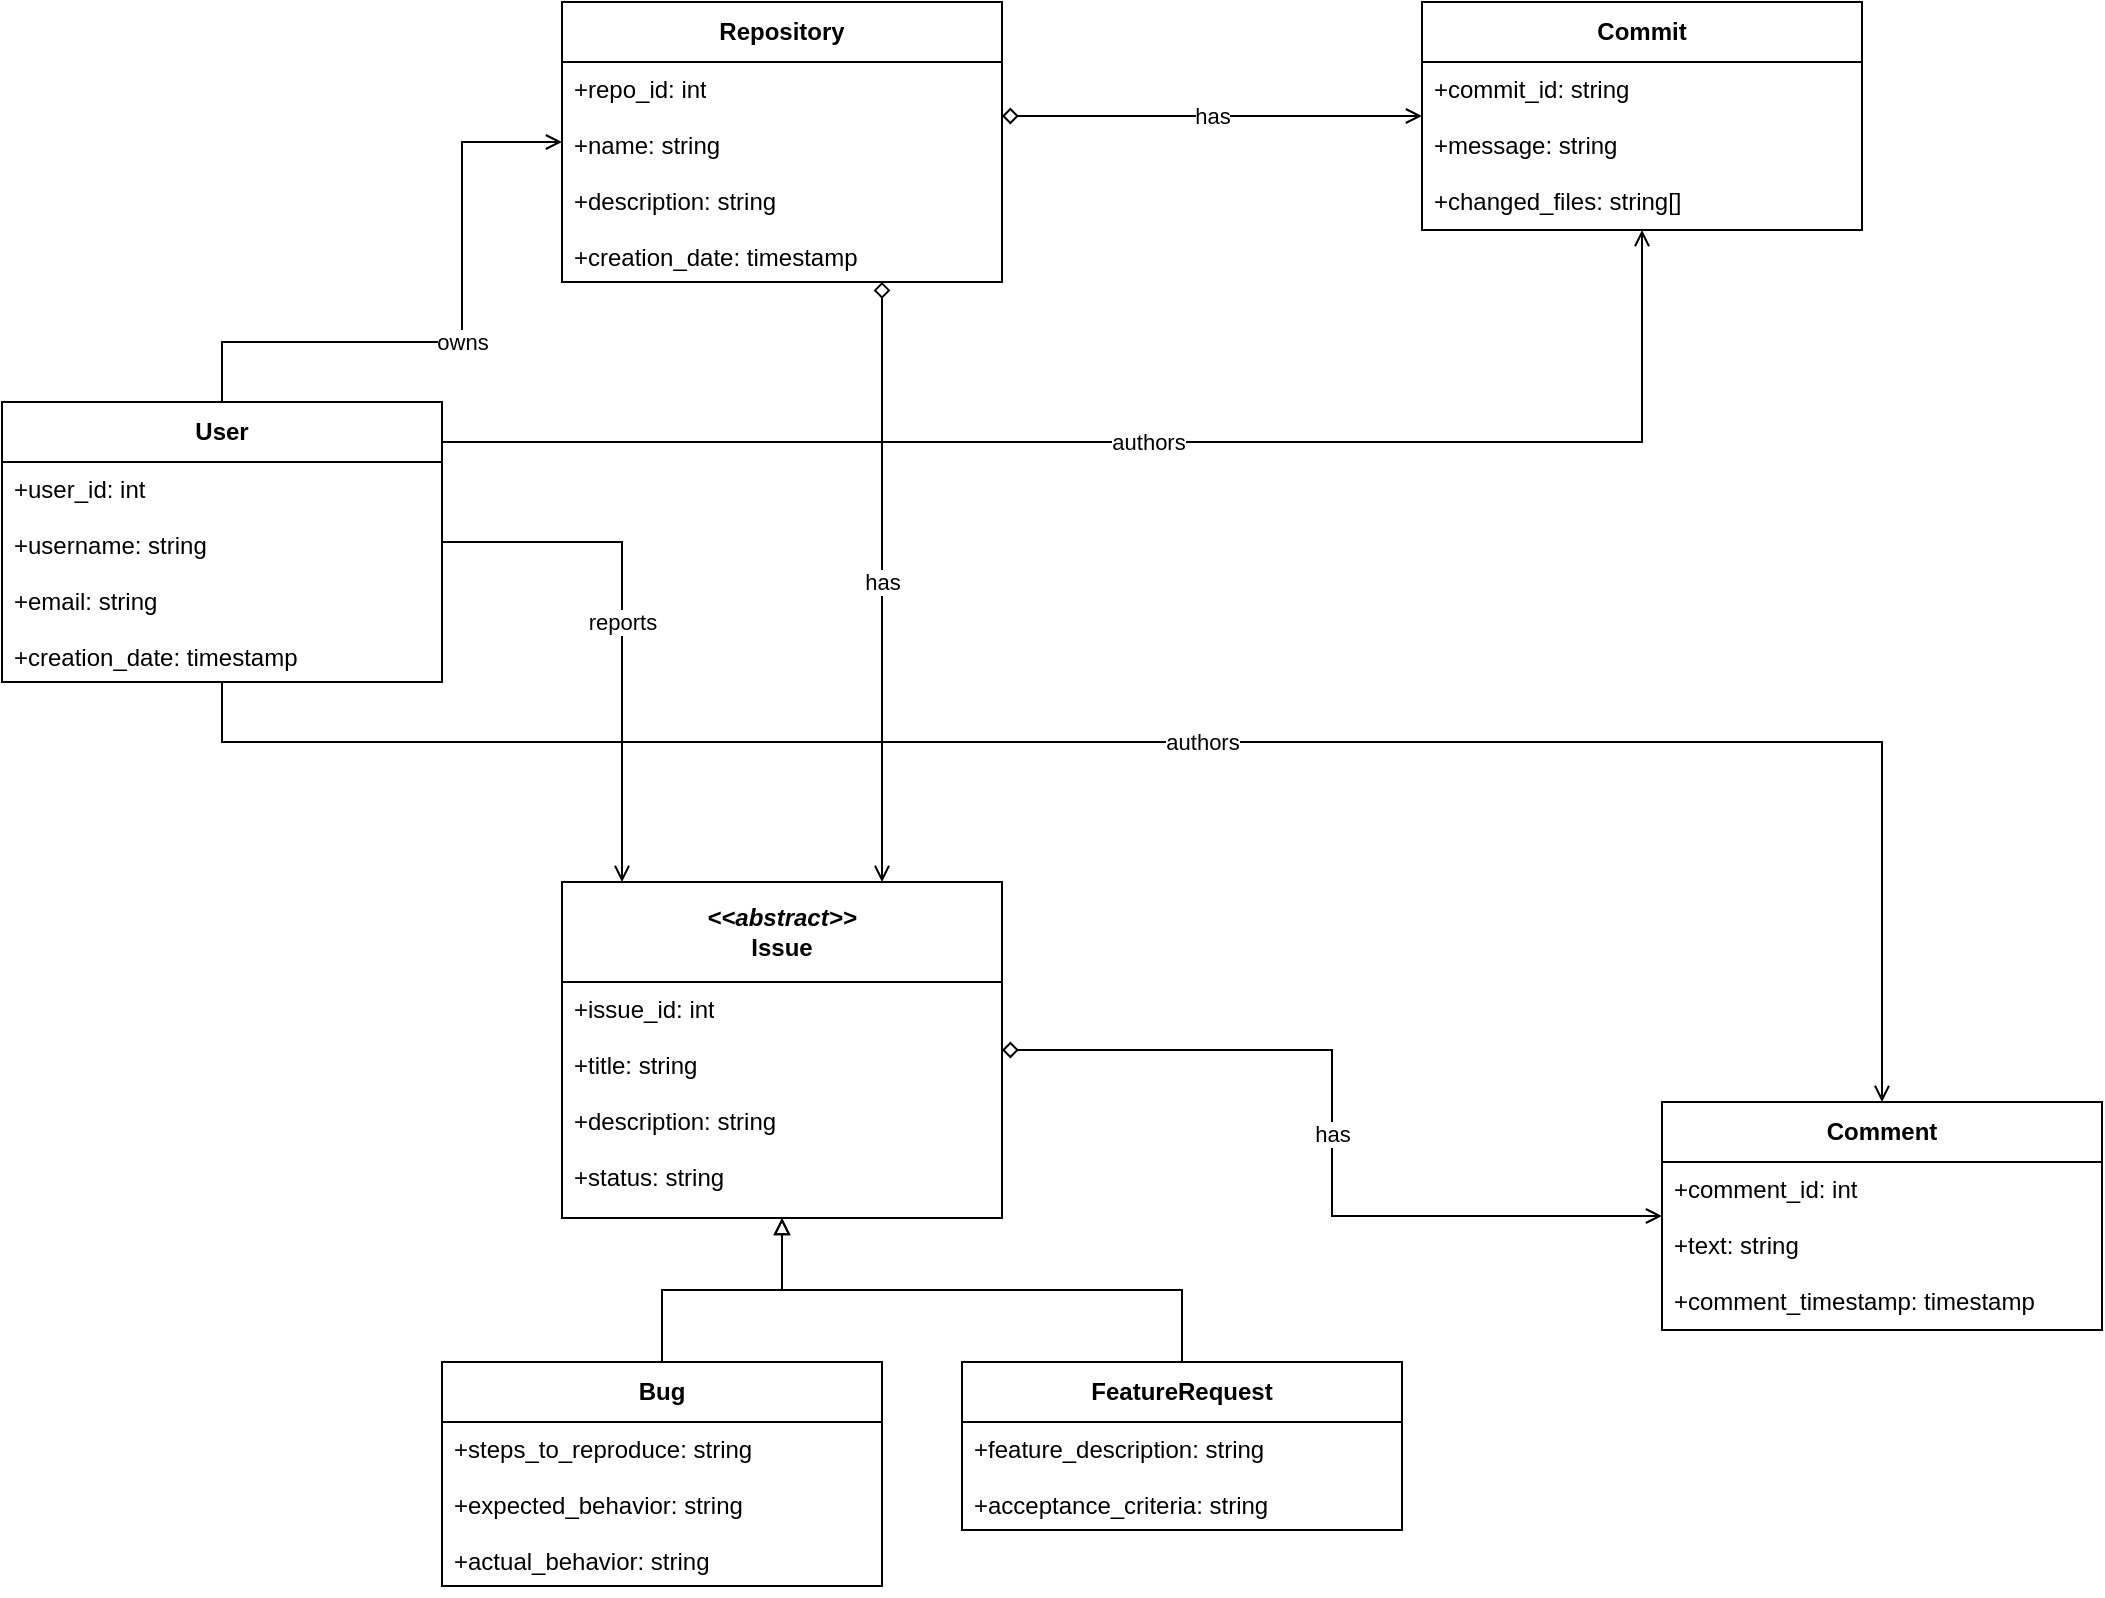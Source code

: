<mxfile version="28.0.7">
  <diagram name="Page-1" id="z8W5Kwte8dA9fXcf1jvp">
    <mxGraphModel dx="1121" dy="505" grid="1" gridSize="10" guides="1" tooltips="1" connect="1" arrows="1" fold="1" page="1" pageScale="1" pageWidth="1200" pageHeight="1200" math="0" shadow="0">
      <root>
        <mxCell id="0" />
        <mxCell id="1" parent="0" />
        <mxCell id="user-class" value="User" style="swimlane;fontStyle=1;childLayout=stackLayout;horizontal=1;startSize=30;fillColor=#ffffff;horizontalStack=0;resizeParent=1;resizeParentMax=0;resizeLast=0;collapsible=1;marginBottom=0;whiteSpace=wrap;html=1;" parent="1" vertex="1">
          <mxGeometry x="40" y="280" width="220" height="140" as="geometry" />
        </mxCell>
        <mxCell id="user-attr-1" value="+user_id: int" style="text;strokeColor=none;fillColor=none;align=left;verticalAlign=top;spacingLeft=4;spacingRight=4;overflow=hidden;rotatable=0;points=[[0,0.5],[1,0.5]];portConstraint=eastwest;whiteSpace=wrap;html=1;" parent="user-class" vertex="1">
          <mxGeometry y="30" width="220" height="28" as="geometry" />
        </mxCell>
        <mxCell id="user-attr-2" value="+username: string" style="text;strokeColor=none;fillColor=none;align=left;verticalAlign=top;spacingLeft=4;spacingRight=4;overflow=hidden;rotatable=0;points=[[0,0.5],[1,0.5]];portConstraint=eastwest;whiteSpace=wrap;html=1;" parent="user-class" vertex="1">
          <mxGeometry y="58" width="220" height="28" as="geometry" />
        </mxCell>
        <mxCell id="user-attr-3" value="+email: string" style="text;strokeColor=none;fillColor=none;align=left;verticalAlign=top;spacingLeft=4;spacingRight=4;overflow=hidden;rotatable=0;points=[[0,0.5],[1,0.5]];portConstraint=eastwest;whiteSpace=wrap;html=1;" parent="user-class" vertex="1">
          <mxGeometry y="86" width="220" height="28" as="geometry" />
        </mxCell>
        <mxCell id="user-attr-4" value="+creation_date: timestamp" style="text;strokeColor=none;fillColor=none;align=left;verticalAlign=top;spacingLeft=4;spacingRight=4;overflow=hidden;rotatable=0;points=[[0,0.5],[1,0.5]];portConstraint=eastwest;whiteSpace=wrap;html=1;" parent="user-class" vertex="1">
          <mxGeometry y="114" width="220" height="28" as="geometry" />
        </mxCell>
        <mxCell id="repo-class" value="Repository" style="swimlane;fontStyle=1;childLayout=stackLayout;horizontal=1;startSize=30;fillColor=#ffffff;horizontalStack=0;resizeParent=1;resizeParentMax=0;resizeLast=0;collapsible=1;marginBottom=0;whiteSpace=wrap;html=1;" parent="1" vertex="1">
          <mxGeometry x="320" y="80" width="220" height="140" as="geometry" />
        </mxCell>
        <mxCell id="repo-attr-1" value="+repo_id: int" style="text;strokeColor=none;fillColor=none;align=left;verticalAlign=top;spacingLeft=4;spacingRight=4;overflow=hidden;rotatable=0;points=[[0,0.5],[1,0.5]];portConstraint=eastwest;whiteSpace=wrap;html=1;" parent="repo-class" vertex="1">
          <mxGeometry y="30" width="220" height="28" as="geometry" />
        </mxCell>
        <mxCell id="repo-attr-2" value="+name: string" style="text;strokeColor=none;fillColor=none;align=left;verticalAlign=top;spacingLeft=4;spacingRight=4;overflow=hidden;rotatable=0;points=[[0,0.5],[1,0.5]];portConstraint=eastwest;whiteSpace=wrap;html=1;" parent="repo-class" vertex="1">
          <mxGeometry y="58" width="220" height="28" as="geometry" />
        </mxCell>
        <mxCell id="repo-attr-3" value="+description: string" style="text;strokeColor=none;fillColor=none;align=left;verticalAlign=top;spacingLeft=4;spacingRight=4;overflow=hidden;rotatable=0;points=[[0,0.5],[1,0.5]];portConstraint=eastwest;whiteSpace=wrap;html=1;" parent="repo-class" vertex="1">
          <mxGeometry y="86" width="220" height="28" as="geometry" />
        </mxCell>
        <mxCell id="repo-attr-4" value="+creation_date: timestamp" style="text;strokeColor=none;fillColor=none;align=left;verticalAlign=top;spacingLeft=4;spacingRight=4;overflow=hidden;rotatable=0;points=[[0,0.5],[1,0.5]];portConstraint=eastwest;whiteSpace=wrap;html=1;" parent="repo-class" vertex="1">
          <mxGeometry y="114" width="220" height="28" as="geometry" />
        </mxCell>
        <mxCell id="commit-class" value="Commit" style="swimlane;fontStyle=1;childLayout=stackLayout;horizontal=1;startSize=30;fillColor=#ffffff;horizontalStack=0;resizeParent=1;resizeParentMax=0;resizeLast=0;collapsible=1;marginBottom=0;whiteSpace=wrap;html=1;" parent="1" vertex="1">
          <mxGeometry x="750" y="80" width="220" height="114" as="geometry" />
        </mxCell>
        <mxCell id="commit-attr-1" value="+commit_id: string" style="text;strokeColor=none;fillColor=none;align=left;verticalAlign=top;spacingLeft=4;spacingRight=4;overflow=hidden;rotatable=0;points=[[0,0.5],[1,0.5]];portConstraint=eastwest;whiteSpace=wrap;html=1;" parent="commit-class" vertex="1">
          <mxGeometry y="30" width="220" height="28" as="geometry" />
        </mxCell>
        <mxCell id="commit-attr-2" value="+message: string" style="text;strokeColor=none;fillColor=none;align=left;verticalAlign=top;spacingLeft=4;spacingRight=4;overflow=hidden;rotatable=0;points=[[0,0.5],[1,0.5]];portConstraint=eastwest;whiteSpace=wrap;html=1;" parent="commit-class" vertex="1">
          <mxGeometry y="58" width="220" height="28" as="geometry" />
        </mxCell>
        <mxCell id="commit-attr-3" value="+changed_files: string[]" style="text;strokeColor=none;fillColor=none;align=left;verticalAlign=top;spacingLeft=4;spacingRight=4;overflow=hidden;rotatable=0;points=[[0,0.5],[1,0.5]];portConstraint=eastwest;whiteSpace=wrap;html=1;" parent="commit-class" vertex="1">
          <mxGeometry y="86" width="220" height="28" as="geometry" />
        </mxCell>
        <mxCell id="issue-class" value="&lt;i&gt;&amp;lt;&amp;lt;abstract&amp;gt;&amp;gt;&lt;/i&gt;&lt;br&gt;Issue" style="swimlane;fontStyle=1;childLayout=stackLayout;horizontal=1;startSize=50;fillColor=#ffffff;horizontalStack=0;resizeParent=1;resizeParentMax=0;resizeLast=0;collapsible=1;marginBottom=0;whiteSpace=wrap;html=1;" parent="1" vertex="1">
          <mxGeometry x="320" y="520" width="220" height="168" as="geometry" />
        </mxCell>
        <mxCell id="issue-attr-1" value="+issue_id: int" style="text;strokeColor=none;fillColor=none;align=left;verticalAlign=top;spacingLeft=4;spacingRight=4;overflow=hidden;rotatable=0;points=[[0,0.5],[1,0.5]];portConstraint=eastwest;whiteSpace=wrap;html=1;" parent="issue-class" vertex="1">
          <mxGeometry y="50" width="220" height="28" as="geometry" />
        </mxCell>
        <mxCell id="issue-attr-2" value="+title: string" style="text;strokeColor=none;fillColor=none;align=left;verticalAlign=top;spacingLeft=4;spacingRight=4;overflow=hidden;rotatable=0;points=[[0,0.5],[1,0.5]];portConstraint=eastwest;whiteSpace=wrap;html=1;" parent="issue-class" vertex="1">
          <mxGeometry y="78" width="220" height="28" as="geometry" />
        </mxCell>
        <mxCell id="issue-attr-3" value="+description: string" style="text;strokeColor=none;fillColor=none;align=left;verticalAlign=top;spacingLeft=4;spacingRight=4;overflow=hidden;rotatable=0;points=[[0,0.5],[1,0.5]];portConstraint=eastwest;whiteSpace=wrap;html=1;" parent="issue-class" vertex="1">
          <mxGeometry y="106" width="220" height="28" as="geometry" />
        </mxCell>
        <mxCell id="issue-attr-4" value="+status: string" style="text;strokeColor=none;fillColor=none;align=left;verticalAlign=top;spacingLeft=4;spacingRight=4;overflow=hidden;rotatable=0;points=[[0,0.5],[1,0.5]];portConstraint=eastwest;whiteSpace=wrap;html=1;" parent="issue-class" vertex="1">
          <mxGeometry y="134" width="220" height="28" as="geometry" />
        </mxCell>
        <mxCell id="bug-class" value="Bug" style="swimlane;fontStyle=1;childLayout=stackLayout;horizontal=1;startSize=30;fillColor=#ffffff;horizontalStack=0;resizeParent=1;resizeParentMax=0;resizeLast=0;collapsible=1;marginBottom=0;whiteSpace=wrap;html=1;" parent="1" vertex="1">
          <mxGeometry x="260" y="760" width="220" height="112" as="geometry" />
        </mxCell>
        <mxCell id="bug-attr-1" value="+steps_to_reproduce: string" style="text;strokeColor=none;fillColor=none;align=left;verticalAlign=top;spacingLeft=4;spacingRight=4;overflow=hidden;rotatable=0;points=[[0,0.5],[1,0.5]];portConstraint=eastwest;whiteSpace=wrap;html=1;" parent="bug-class" vertex="1">
          <mxGeometry y="30" width="220" height="28" as="geometry" />
        </mxCell>
        <mxCell id="bug-attr-2" value="+expected_behavior: string" style="text;strokeColor=none;fillColor=none;align=left;verticalAlign=top;spacingLeft=4;spacingRight=4;overflow=hidden;rotatable=0;points=[[0,0.5],[1,0.5]];portConstraint=eastwest;whiteSpace=wrap;html=1;" parent="bug-class" vertex="1">
          <mxGeometry y="58" width="220" height="28" as="geometry" />
        </mxCell>
        <mxCell id="bug-attr-3" value="+actual_behavior: string" style="text;strokeColor=none;fillColor=none;align=left;verticalAlign=top;spacingLeft=4;spacingRight=4;overflow=hidden;rotatable=0;points=[[0,0.5],[1,0.5]];portConstraint=eastwest;whiteSpace=wrap;html=1;" parent="bug-class" vertex="1">
          <mxGeometry y="86" width="220" height="28" as="geometry" />
        </mxCell>
        <mxCell id="feature-class" value="FeatureRequest" style="swimlane;fontStyle=1;childLayout=stackLayout;horizontal=1;startSize=30;fillColor=#ffffff;horizontalStack=0;resizeParent=1;resizeParentMax=0;resizeLast=0;collapsible=1;marginBottom=0;whiteSpace=wrap;html=1;" parent="1" vertex="1">
          <mxGeometry x="520" y="760" width="220" height="84" as="geometry" />
        </mxCell>
        <mxCell id="feature-attr-1" value="+feature_description: string" style="text;strokeColor=none;fillColor=none;align=left;verticalAlign=top;spacingLeft=4;spacingRight=4;overflow=hidden;rotatable=0;points=[[0,0.5],[1,0.5]];portConstraint=eastwest;whiteSpace=wrap;html=1;" parent="feature-class" vertex="1">
          <mxGeometry y="30" width="220" height="28" as="geometry" />
        </mxCell>
        <mxCell id="feature-attr-2" value="+acceptance_criteria: string" style="text;strokeColor=none;fillColor=none;align=left;verticalAlign=top;spacingLeft=4;spacingRight=4;overflow=hidden;rotatable=0;points=[[0,0.5],[1,0.5]];portConstraint=eastwest;whiteSpace=wrap;html=1;" parent="feature-class" vertex="1">
          <mxGeometry y="58" width="220" height="28" as="geometry" />
        </mxCell>
        <mxCell id="comment-class" value="Comment" style="swimlane;fontStyle=1;childLayout=stackLayout;horizontal=1;startSize=30;fillColor=#ffffff;horizontalStack=0;resizeParent=1;resizeParentMax=0;resizeLast=0;collapsible=1;marginBottom=0;whiteSpace=wrap;html=1;" parent="1" vertex="1">
          <mxGeometry x="870" y="630" width="220" height="114" as="geometry" />
        </mxCell>
        <mxCell id="comment-attr-1" value="+comment_id: int" style="text;strokeColor=none;fillColor=none;align=left;verticalAlign=top;spacingLeft=4;spacingRight=4;overflow=hidden;rotatable=0;points=[[0,0.5],[1,0.5]];portConstraint=eastwest;whiteSpace=wrap;html=1;" parent="comment-class" vertex="1">
          <mxGeometry y="30" width="220" height="28" as="geometry" />
        </mxCell>
        <mxCell id="comment-attr-2" value="+text: string" style="text;strokeColor=none;fillColor=none;align=left;verticalAlign=top;spacingLeft=4;spacingRight=4;overflow=hidden;rotatable=0;points=[[0,0.5],[1,0.5]];portConstraint=eastwest;whiteSpace=wrap;html=1;" parent="comment-class" vertex="1">
          <mxGeometry y="58" width="220" height="28" as="geometry" />
        </mxCell>
        <mxCell id="comment-attr-3" value="+comment_timestamp: timestamp" style="text;strokeColor=none;fillColor=none;align=left;verticalAlign=top;spacingLeft=4;spacingRight=4;overflow=hidden;rotatable=0;points=[[0,0.5],[1,0.5]];portConstraint=eastwest;whiteSpace=wrap;html=1;" parent="comment-class" vertex="1">
          <mxGeometry y="86" width="220" height="28" as="geometry" />
        </mxCell>
        <mxCell id="rel-user-repo" value="owns" style="edgeStyle=orthogonalEdgeStyle;rounded=0;orthogonalLoop=1;jettySize=auto;html=1;align=center;verticalAlign=middle;endArrow=open;endFill=0;" parent="1" source="user-class" target="repo-class" edge="1">
          <mxGeometry relative="1" as="geometry">
            <mxPoint x="260" y="300" as="sourcePoint" />
            <mxPoint x="320" y="150" as="targetPoint" />
            <Array as="points">
              <mxPoint x="150" y="250" />
              <mxPoint x="270" y="250" />
              <mxPoint x="270" y="150" />
            </Array>
          </mxGeometry>
        </mxCell>
        <mxCell id="rel-user-commit" value="authors" style="edgeStyle=orthogonalEdgeStyle;rounded=0;orthogonalLoop=1;jettySize=auto;html=1;align=center;verticalAlign=middle;endArrow=open;endFill=0;" parent="1" source="user-class" target="commit-class" edge="1">
          <mxGeometry relative="1" as="geometry">
            <Array as="points">
              <mxPoint x="860" y="300" />
            </Array>
          </mxGeometry>
        </mxCell>
        <mxCell id="rel-user-issue" value="reports" style="edgeStyle=orthogonalEdgeStyle;rounded=0;orthogonalLoop=1;jettySize=auto;html=1;align=center;verticalAlign=middle;endArrow=open;endFill=0;" parent="1" source="user-class" target="issue-class" edge="1">
          <mxGeometry relative="1" as="geometry">
            <Array as="points">
              <mxPoint x="350" y="350" />
            </Array>
          </mxGeometry>
        </mxCell>
        <mxCell id="rel-user-comment" value="authors" style="edgeStyle=orthogonalEdgeStyle;rounded=0;orthogonalLoop=1;jettySize=auto;html=1;align=center;verticalAlign=middle;endArrow=open;endFill=0;" parent="1" source="user-class" target="comment-class" edge="1">
          <mxGeometry relative="1" as="geometry">
            <Array as="points">
              <mxPoint x="150" y="450" />
              <mxPoint x="980" y="450" />
            </Array>
          </mxGeometry>
        </mxCell>
        <mxCell id="rel-repo-commit" value="has" style="edgeStyle=orthogonalEdgeStyle;rounded=0;orthogonalLoop=1;jettySize=auto;html=1;align=center;verticalAlign=middle;endArrow=open;endFill=0;startArrow=diamond;startFill=0;" parent="1" source="repo-class" target="commit-class" edge="1">
          <mxGeometry relative="1" as="geometry">
            <Array as="points">
              <mxPoint x="600" y="137" />
              <mxPoint x="600" y="137" />
            </Array>
          </mxGeometry>
        </mxCell>
        <mxCell id="rel-repo-issue" value="has" style="edgeStyle=orthogonalEdgeStyle;rounded=0;orthogonalLoop=1;jettySize=auto;html=1;align=center;verticalAlign=middle;endArrow=open;endFill=0;startArrow=diamond;startFill=0;" parent="1" source="repo-class" target="issue-class" edge="1">
          <mxGeometry relative="1" as="geometry">
            <Array as="points">
              <mxPoint x="480" y="360" />
              <mxPoint x="480" y="360" />
            </Array>
          </mxGeometry>
        </mxCell>
        <mxCell id="rel-issue-comment" value="has" style="edgeStyle=orthogonalEdgeStyle;rounded=0;orthogonalLoop=1;jettySize=auto;html=1;align=center;verticalAlign=middle;endArrow=open;endFill=0;startArrow=diamond;startFill=0;" parent="1" source="issue-class" target="comment-class" edge="1">
          <mxGeometry relative="1" as="geometry" />
        </mxCell>
        <mxCell id="rel-issue-bug" value="" style="endArrow=block;endFill=0;html=1;rounded=0;edgeStyle=orthogonalEdgeStyle;" parent="1" source="bug-class" target="issue-class" edge="1">
          <mxGeometry relative="1" as="geometry">
            <mxPoint x="370" y="720" as="sourcePoint" />
            <mxPoint x="430" y="690" as="targetPoint" />
          </mxGeometry>
        </mxCell>
        <mxCell id="rel-issue-feature" value="" style="endArrow=block;endFill=0;html=1;rounded=0;edgeStyle=orthogonalEdgeStyle;" parent="1" source="feature-class" target="issue-class" edge="1">
          <mxGeometry relative="1" as="geometry">
            <mxPoint x="630" y="720" as="sourcePoint" />
            <mxPoint x="430" y="690" as="targetPoint" />
          </mxGeometry>
        </mxCell>
      </root>
    </mxGraphModel>
  </diagram>
</mxfile>
